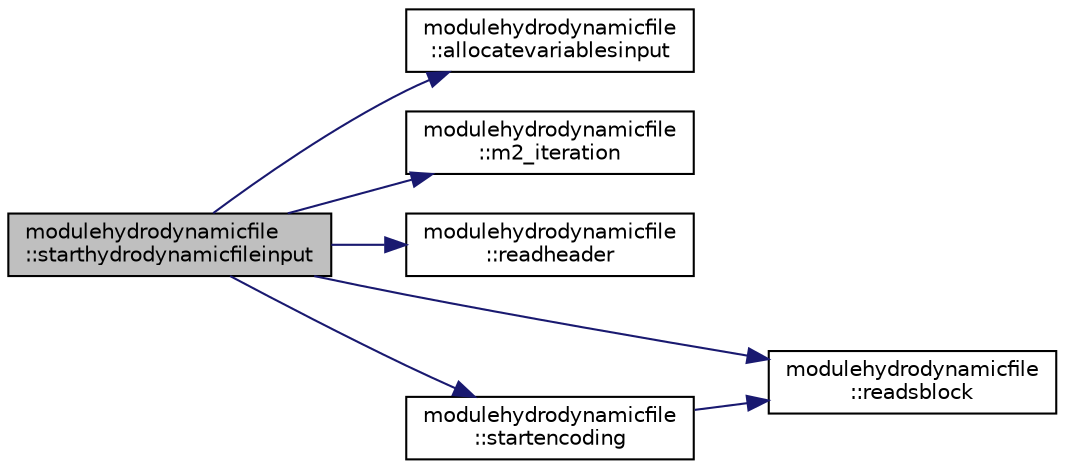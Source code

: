 digraph "modulehydrodynamicfile::starthydrodynamicfileinput"
{
 // LATEX_PDF_SIZE
  edge [fontname="Helvetica",fontsize="10",labelfontname="Helvetica",labelfontsize="10"];
  node [fontname="Helvetica",fontsize="10",shape=record];
  rankdir="LR";
  Node1 [label="modulehydrodynamicfile\l::starthydrodynamicfileinput",height=0.2,width=0.4,color="black", fillcolor="grey75", style="filled", fontcolor="black",tooltip=" "];
  Node1 -> Node2 [color="midnightblue",fontsize="10",style="solid"];
  Node2 [label="modulehydrodynamicfile\l::allocatevariablesinput",height=0.2,width=0.4,color="black", fillcolor="white", style="filled",URL="$namespacemodulehydrodynamicfile.html#ac67e9023c973dadd99ed3b893b1cc9ad",tooltip=" "];
  Node1 -> Node3 [color="midnightblue",fontsize="10",style="solid"];
  Node3 [label="modulehydrodynamicfile\l::m2_iteration",height=0.2,width=0.4,color="black", fillcolor="white", style="filled",URL="$namespacemodulehydrodynamicfile.html#a5a3a54142c84c39924e24d98da9014ae",tooltip=" "];
  Node1 -> Node4 [color="midnightblue",fontsize="10",style="solid"];
  Node4 [label="modulehydrodynamicfile\l::readheader",height=0.2,width=0.4,color="black", fillcolor="white", style="filled",URL="$namespacemodulehydrodynamicfile.html#a6d9975e28fbe49117eab154fe46cdeca",tooltip=" "];
  Node1 -> Node5 [color="midnightblue",fontsize="10",style="solid"];
  Node5 [label="modulehydrodynamicfile\l::readsblock",height=0.2,width=0.4,color="black", fillcolor="white", style="filled",URL="$namespacemodulehydrodynamicfile.html#a51ac7b78492e92f6633e4889f1a47052",tooltip=" "];
  Node1 -> Node6 [color="midnightblue",fontsize="10",style="solid"];
  Node6 [label="modulehydrodynamicfile\l::startencoding",height=0.2,width=0.4,color="black", fillcolor="white", style="filled",URL="$namespacemodulehydrodynamicfile.html#a45b05c777eb42ae5c5d23981ba6256da",tooltip=" "];
  Node6 -> Node5 [color="midnightblue",fontsize="10",style="solid"];
}
